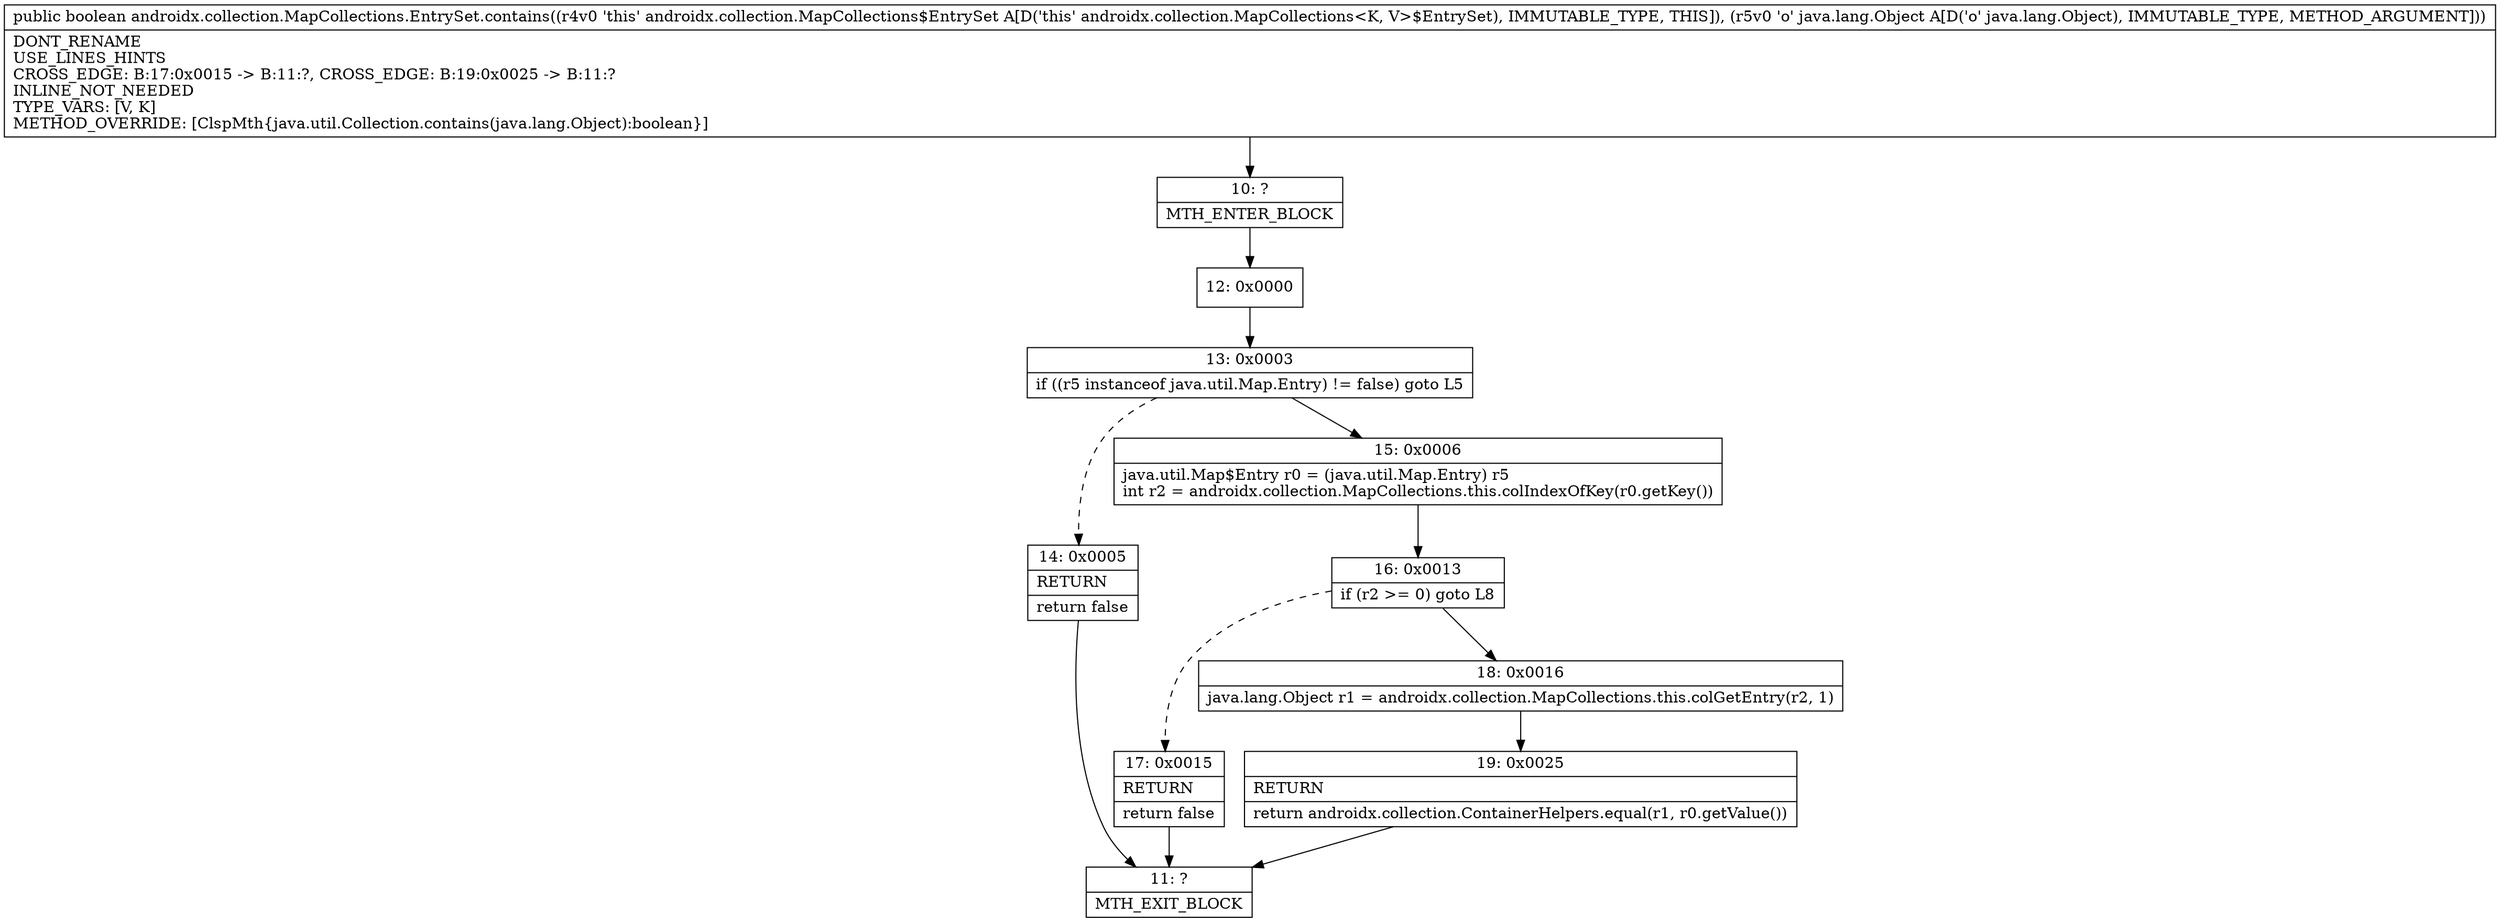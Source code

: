 digraph "CFG forandroidx.collection.MapCollections.EntrySet.contains(Ljava\/lang\/Object;)Z" {
Node_10 [shape=record,label="{10\:\ ?|MTH_ENTER_BLOCK\l}"];
Node_12 [shape=record,label="{12\:\ 0x0000}"];
Node_13 [shape=record,label="{13\:\ 0x0003|if ((r5 instanceof java.util.Map.Entry) != false) goto L5\l}"];
Node_14 [shape=record,label="{14\:\ 0x0005|RETURN\l|return false\l}"];
Node_11 [shape=record,label="{11\:\ ?|MTH_EXIT_BLOCK\l}"];
Node_15 [shape=record,label="{15\:\ 0x0006|java.util.Map$Entry r0 = (java.util.Map.Entry) r5\lint r2 = androidx.collection.MapCollections.this.colIndexOfKey(r0.getKey())\l}"];
Node_16 [shape=record,label="{16\:\ 0x0013|if (r2 \>= 0) goto L8\l}"];
Node_17 [shape=record,label="{17\:\ 0x0015|RETURN\l|return false\l}"];
Node_18 [shape=record,label="{18\:\ 0x0016|java.lang.Object r1 = androidx.collection.MapCollections.this.colGetEntry(r2, 1)\l}"];
Node_19 [shape=record,label="{19\:\ 0x0025|RETURN\l|return androidx.collection.ContainerHelpers.equal(r1, r0.getValue())\l}"];
MethodNode[shape=record,label="{public boolean androidx.collection.MapCollections.EntrySet.contains((r4v0 'this' androidx.collection.MapCollections$EntrySet A[D('this' androidx.collection.MapCollections\<K, V\>$EntrySet), IMMUTABLE_TYPE, THIS]), (r5v0 'o' java.lang.Object A[D('o' java.lang.Object), IMMUTABLE_TYPE, METHOD_ARGUMENT]))  | DONT_RENAME\lUSE_LINES_HINTS\lCROSS_EDGE: B:17:0x0015 \-\> B:11:?, CROSS_EDGE: B:19:0x0025 \-\> B:11:?\lINLINE_NOT_NEEDED\lTYPE_VARS: [V, K]\lMETHOD_OVERRIDE: [ClspMth\{java.util.Collection.contains(java.lang.Object):boolean\}]\l}"];
MethodNode -> Node_10;Node_10 -> Node_12;
Node_12 -> Node_13;
Node_13 -> Node_14[style=dashed];
Node_13 -> Node_15;
Node_14 -> Node_11;
Node_15 -> Node_16;
Node_16 -> Node_17[style=dashed];
Node_16 -> Node_18;
Node_17 -> Node_11;
Node_18 -> Node_19;
Node_19 -> Node_11;
}

